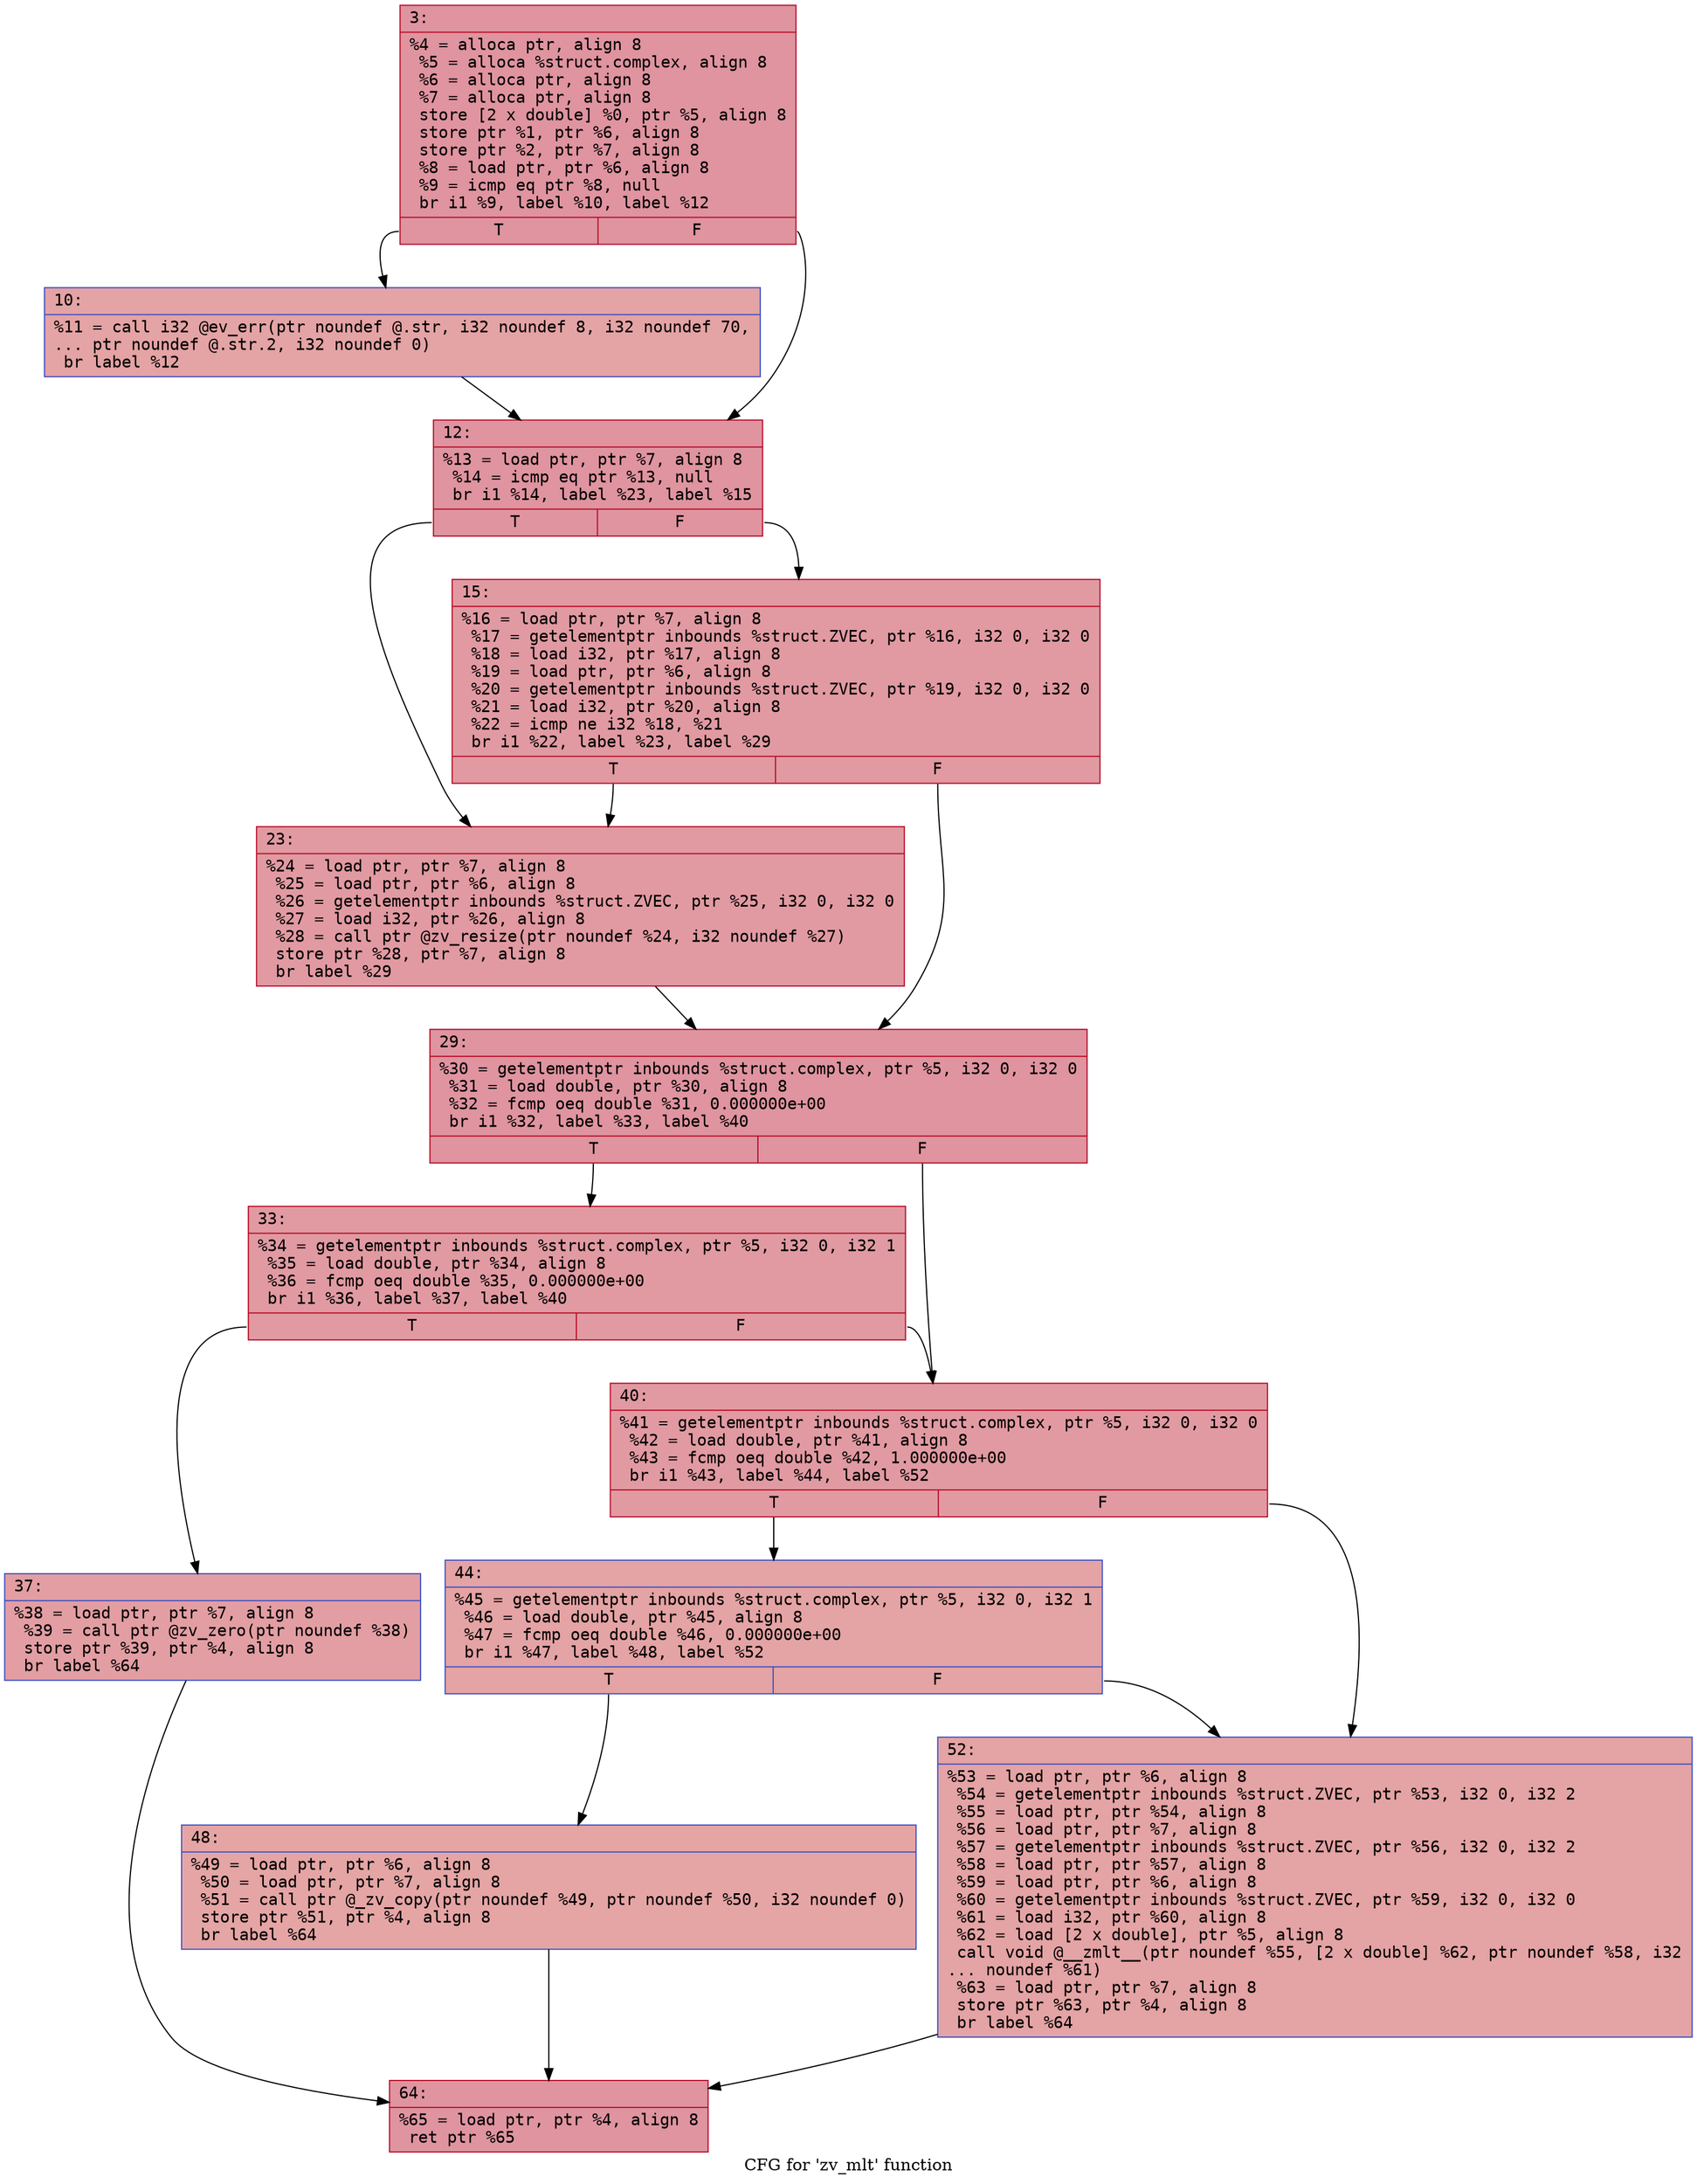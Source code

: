 digraph "CFG for 'zv_mlt' function" {
	label="CFG for 'zv_mlt' function";

	Node0x600000d8ce10 [shape=record,color="#b70d28ff", style=filled, fillcolor="#b70d2870" fontname="Courier",label="{3:\l|  %4 = alloca ptr, align 8\l  %5 = alloca %struct.complex, align 8\l  %6 = alloca ptr, align 8\l  %7 = alloca ptr, align 8\l  store [2 x double] %0, ptr %5, align 8\l  store ptr %1, ptr %6, align 8\l  store ptr %2, ptr %7, align 8\l  %8 = load ptr, ptr %6, align 8\l  %9 = icmp eq ptr %8, null\l  br i1 %9, label %10, label %12\l|{<s0>T|<s1>F}}"];
	Node0x600000d8ce10:s0 -> Node0x600000d8d180[tooltip="3 -> 10\nProbability 37.50%" ];
	Node0x600000d8ce10:s1 -> Node0x600000d8d1d0[tooltip="3 -> 12\nProbability 62.50%" ];
	Node0x600000d8d180 [shape=record,color="#3d50c3ff", style=filled, fillcolor="#c32e3170" fontname="Courier",label="{10:\l|  %11 = call i32 @ev_err(ptr noundef @.str, i32 noundef 8, i32 noundef 70,\l... ptr noundef @.str.2, i32 noundef 0)\l  br label %12\l}"];
	Node0x600000d8d180 -> Node0x600000d8d1d0[tooltip="10 -> 12\nProbability 100.00%" ];
	Node0x600000d8d1d0 [shape=record,color="#b70d28ff", style=filled, fillcolor="#b70d2870" fontname="Courier",label="{12:\l|  %13 = load ptr, ptr %7, align 8\l  %14 = icmp eq ptr %13, null\l  br i1 %14, label %23, label %15\l|{<s0>T|<s1>F}}"];
	Node0x600000d8d1d0:s0 -> Node0x600000d8d270[tooltip="12 -> 23\nProbability 37.50%" ];
	Node0x600000d8d1d0:s1 -> Node0x600000d8d220[tooltip="12 -> 15\nProbability 62.50%" ];
	Node0x600000d8d220 [shape=record,color="#b70d28ff", style=filled, fillcolor="#bb1b2c70" fontname="Courier",label="{15:\l|  %16 = load ptr, ptr %7, align 8\l  %17 = getelementptr inbounds %struct.ZVEC, ptr %16, i32 0, i32 0\l  %18 = load i32, ptr %17, align 8\l  %19 = load ptr, ptr %6, align 8\l  %20 = getelementptr inbounds %struct.ZVEC, ptr %19, i32 0, i32 0\l  %21 = load i32, ptr %20, align 8\l  %22 = icmp ne i32 %18, %21\l  br i1 %22, label %23, label %29\l|{<s0>T|<s1>F}}"];
	Node0x600000d8d220:s0 -> Node0x600000d8d270[tooltip="15 -> 23\nProbability 50.00%" ];
	Node0x600000d8d220:s1 -> Node0x600000d8d2c0[tooltip="15 -> 29\nProbability 50.00%" ];
	Node0x600000d8d270 [shape=record,color="#b70d28ff", style=filled, fillcolor="#bb1b2c70" fontname="Courier",label="{23:\l|  %24 = load ptr, ptr %7, align 8\l  %25 = load ptr, ptr %6, align 8\l  %26 = getelementptr inbounds %struct.ZVEC, ptr %25, i32 0, i32 0\l  %27 = load i32, ptr %26, align 8\l  %28 = call ptr @zv_resize(ptr noundef %24, i32 noundef %27)\l  store ptr %28, ptr %7, align 8\l  br label %29\l}"];
	Node0x600000d8d270 -> Node0x600000d8d2c0[tooltip="23 -> 29\nProbability 100.00%" ];
	Node0x600000d8d2c0 [shape=record,color="#b70d28ff", style=filled, fillcolor="#b70d2870" fontname="Courier",label="{29:\l|  %30 = getelementptr inbounds %struct.complex, ptr %5, i32 0, i32 0\l  %31 = load double, ptr %30, align 8\l  %32 = fcmp oeq double %31, 0.000000e+00\l  br i1 %32, label %33, label %40\l|{<s0>T|<s1>F}}"];
	Node0x600000d8d2c0:s0 -> Node0x600000d8d310[tooltip="29 -> 33\nProbability 62.50%" ];
	Node0x600000d8d2c0:s1 -> Node0x600000d8d3b0[tooltip="29 -> 40\nProbability 37.50%" ];
	Node0x600000d8d310 [shape=record,color="#b70d28ff", style=filled, fillcolor="#bb1b2c70" fontname="Courier",label="{33:\l|  %34 = getelementptr inbounds %struct.complex, ptr %5, i32 0, i32 1\l  %35 = load double, ptr %34, align 8\l  %36 = fcmp oeq double %35, 0.000000e+00\l  br i1 %36, label %37, label %40\l|{<s0>T|<s1>F}}"];
	Node0x600000d8d310:s0 -> Node0x600000d8d360[tooltip="33 -> 37\nProbability 62.50%" ];
	Node0x600000d8d310:s1 -> Node0x600000d8d3b0[tooltip="33 -> 40\nProbability 37.50%" ];
	Node0x600000d8d360 [shape=record,color="#3d50c3ff", style=filled, fillcolor="#be242e70" fontname="Courier",label="{37:\l|  %38 = load ptr, ptr %7, align 8\l  %39 = call ptr @zv_zero(ptr noundef %38)\l  store ptr %39, ptr %4, align 8\l  br label %64\l}"];
	Node0x600000d8d360 -> Node0x600000d8d4f0[tooltip="37 -> 64\nProbability 100.00%" ];
	Node0x600000d8d3b0 [shape=record,color="#b70d28ff", style=filled, fillcolor="#bb1b2c70" fontname="Courier",label="{40:\l|  %41 = getelementptr inbounds %struct.complex, ptr %5, i32 0, i32 0\l  %42 = load double, ptr %41, align 8\l  %43 = fcmp oeq double %42, 1.000000e+00\l  br i1 %43, label %44, label %52\l|{<s0>T|<s1>F}}"];
	Node0x600000d8d3b0:s0 -> Node0x600000d8d400[tooltip="40 -> 44\nProbability 62.50%" ];
	Node0x600000d8d3b0:s1 -> Node0x600000d8d4a0[tooltip="40 -> 52\nProbability 37.50%" ];
	Node0x600000d8d400 [shape=record,color="#3d50c3ff", style=filled, fillcolor="#c32e3170" fontname="Courier",label="{44:\l|  %45 = getelementptr inbounds %struct.complex, ptr %5, i32 0, i32 1\l  %46 = load double, ptr %45, align 8\l  %47 = fcmp oeq double %46, 0.000000e+00\l  br i1 %47, label %48, label %52\l|{<s0>T|<s1>F}}"];
	Node0x600000d8d400:s0 -> Node0x600000d8d450[tooltip="44 -> 48\nProbability 62.50%" ];
	Node0x600000d8d400:s1 -> Node0x600000d8d4a0[tooltip="44 -> 52\nProbability 37.50%" ];
	Node0x600000d8d450 [shape=record,color="#3d50c3ff", style=filled, fillcolor="#c5333470" fontname="Courier",label="{48:\l|  %49 = load ptr, ptr %6, align 8\l  %50 = load ptr, ptr %7, align 8\l  %51 = call ptr @_zv_copy(ptr noundef %49, ptr noundef %50, i32 noundef 0)\l  store ptr %51, ptr %4, align 8\l  br label %64\l}"];
	Node0x600000d8d450 -> Node0x600000d8d4f0[tooltip="48 -> 64\nProbability 100.00%" ];
	Node0x600000d8d4a0 [shape=record,color="#3d50c3ff", style=filled, fillcolor="#c32e3170" fontname="Courier",label="{52:\l|  %53 = load ptr, ptr %6, align 8\l  %54 = getelementptr inbounds %struct.ZVEC, ptr %53, i32 0, i32 2\l  %55 = load ptr, ptr %54, align 8\l  %56 = load ptr, ptr %7, align 8\l  %57 = getelementptr inbounds %struct.ZVEC, ptr %56, i32 0, i32 2\l  %58 = load ptr, ptr %57, align 8\l  %59 = load ptr, ptr %6, align 8\l  %60 = getelementptr inbounds %struct.ZVEC, ptr %59, i32 0, i32 0\l  %61 = load i32, ptr %60, align 8\l  %62 = load [2 x double], ptr %5, align 8\l  call void @__zmlt__(ptr noundef %55, [2 x double] %62, ptr noundef %58, i32\l... noundef %61)\l  %63 = load ptr, ptr %7, align 8\l  store ptr %63, ptr %4, align 8\l  br label %64\l}"];
	Node0x600000d8d4a0 -> Node0x600000d8d4f0[tooltip="52 -> 64\nProbability 100.00%" ];
	Node0x600000d8d4f0 [shape=record,color="#b70d28ff", style=filled, fillcolor="#b70d2870" fontname="Courier",label="{64:\l|  %65 = load ptr, ptr %4, align 8\l  ret ptr %65\l}"];
}
